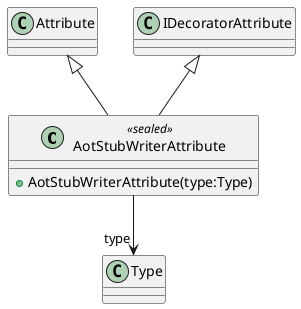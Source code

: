 @startuml
class AotStubWriterAttribute <<sealed>> {
    + AotStubWriterAttribute(type:Type)
}
Attribute <|-- AotStubWriterAttribute
IDecoratorAttribute <|-- AotStubWriterAttribute
AotStubWriterAttribute --> "type" Type
@enduml
